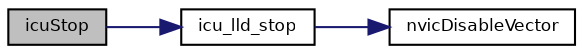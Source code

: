 digraph "icuStop"
{
  bgcolor="transparent";
  edge [fontname="Helvetica",fontsize="8",labelfontname="Helvetica",labelfontsize="8"];
  node [fontname="Helvetica",fontsize="8",shape=record];
  rankdir="LR";
  Node28 [label="icuStop",height=0.2,width=0.4,color="black", fillcolor="grey75", style="filled", fontcolor="black"];
  Node28 -> Node29 [color="midnightblue",fontsize="8",style="solid",fontname="Helvetica"];
  Node29 [label="icu_lld_stop",height=0.2,width=0.4,color="black",URL="$group___i_c_u.html#ga7b6f6699693925859bd5aadcdb7980de",tooltip="Deactivates the ICU peripheral. "];
  Node29 -> Node30 [color="midnightblue",fontsize="8",style="solid",fontname="Helvetica"];
  Node30 [label="nvicDisableVector",height=0.2,width=0.4,color="black",URL="$group___c_o_m_m_o_n___a_r_m_c_mx___n_v_i_c.html#gafdc14a7abfb6cb5fd2dd93a05767bbf8",tooltip="Disables an interrupt handler. "];
}
